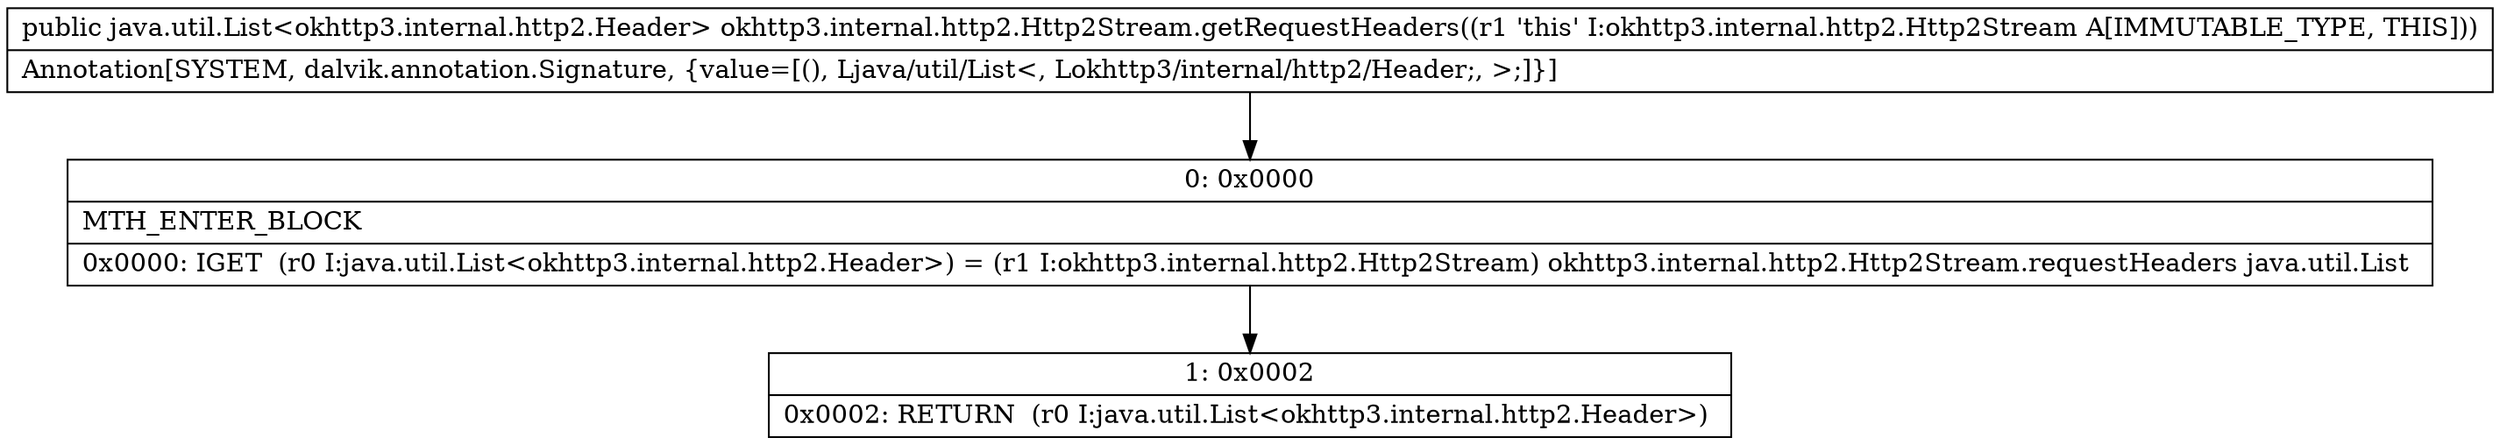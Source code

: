 digraph "CFG forokhttp3.internal.http2.Http2Stream.getRequestHeaders()Ljava\/util\/List;" {
Node_0 [shape=record,label="{0\:\ 0x0000|MTH_ENTER_BLOCK\l|0x0000: IGET  (r0 I:java.util.List\<okhttp3.internal.http2.Header\>) = (r1 I:okhttp3.internal.http2.Http2Stream) okhttp3.internal.http2.Http2Stream.requestHeaders java.util.List \l}"];
Node_1 [shape=record,label="{1\:\ 0x0002|0x0002: RETURN  (r0 I:java.util.List\<okhttp3.internal.http2.Header\>) \l}"];
MethodNode[shape=record,label="{public java.util.List\<okhttp3.internal.http2.Header\> okhttp3.internal.http2.Http2Stream.getRequestHeaders((r1 'this' I:okhttp3.internal.http2.Http2Stream A[IMMUTABLE_TYPE, THIS]))  | Annotation[SYSTEM, dalvik.annotation.Signature, \{value=[(), Ljava\/util\/List\<, Lokhttp3\/internal\/http2\/Header;, \>;]\}]\l}"];
MethodNode -> Node_0;
Node_0 -> Node_1;
}

